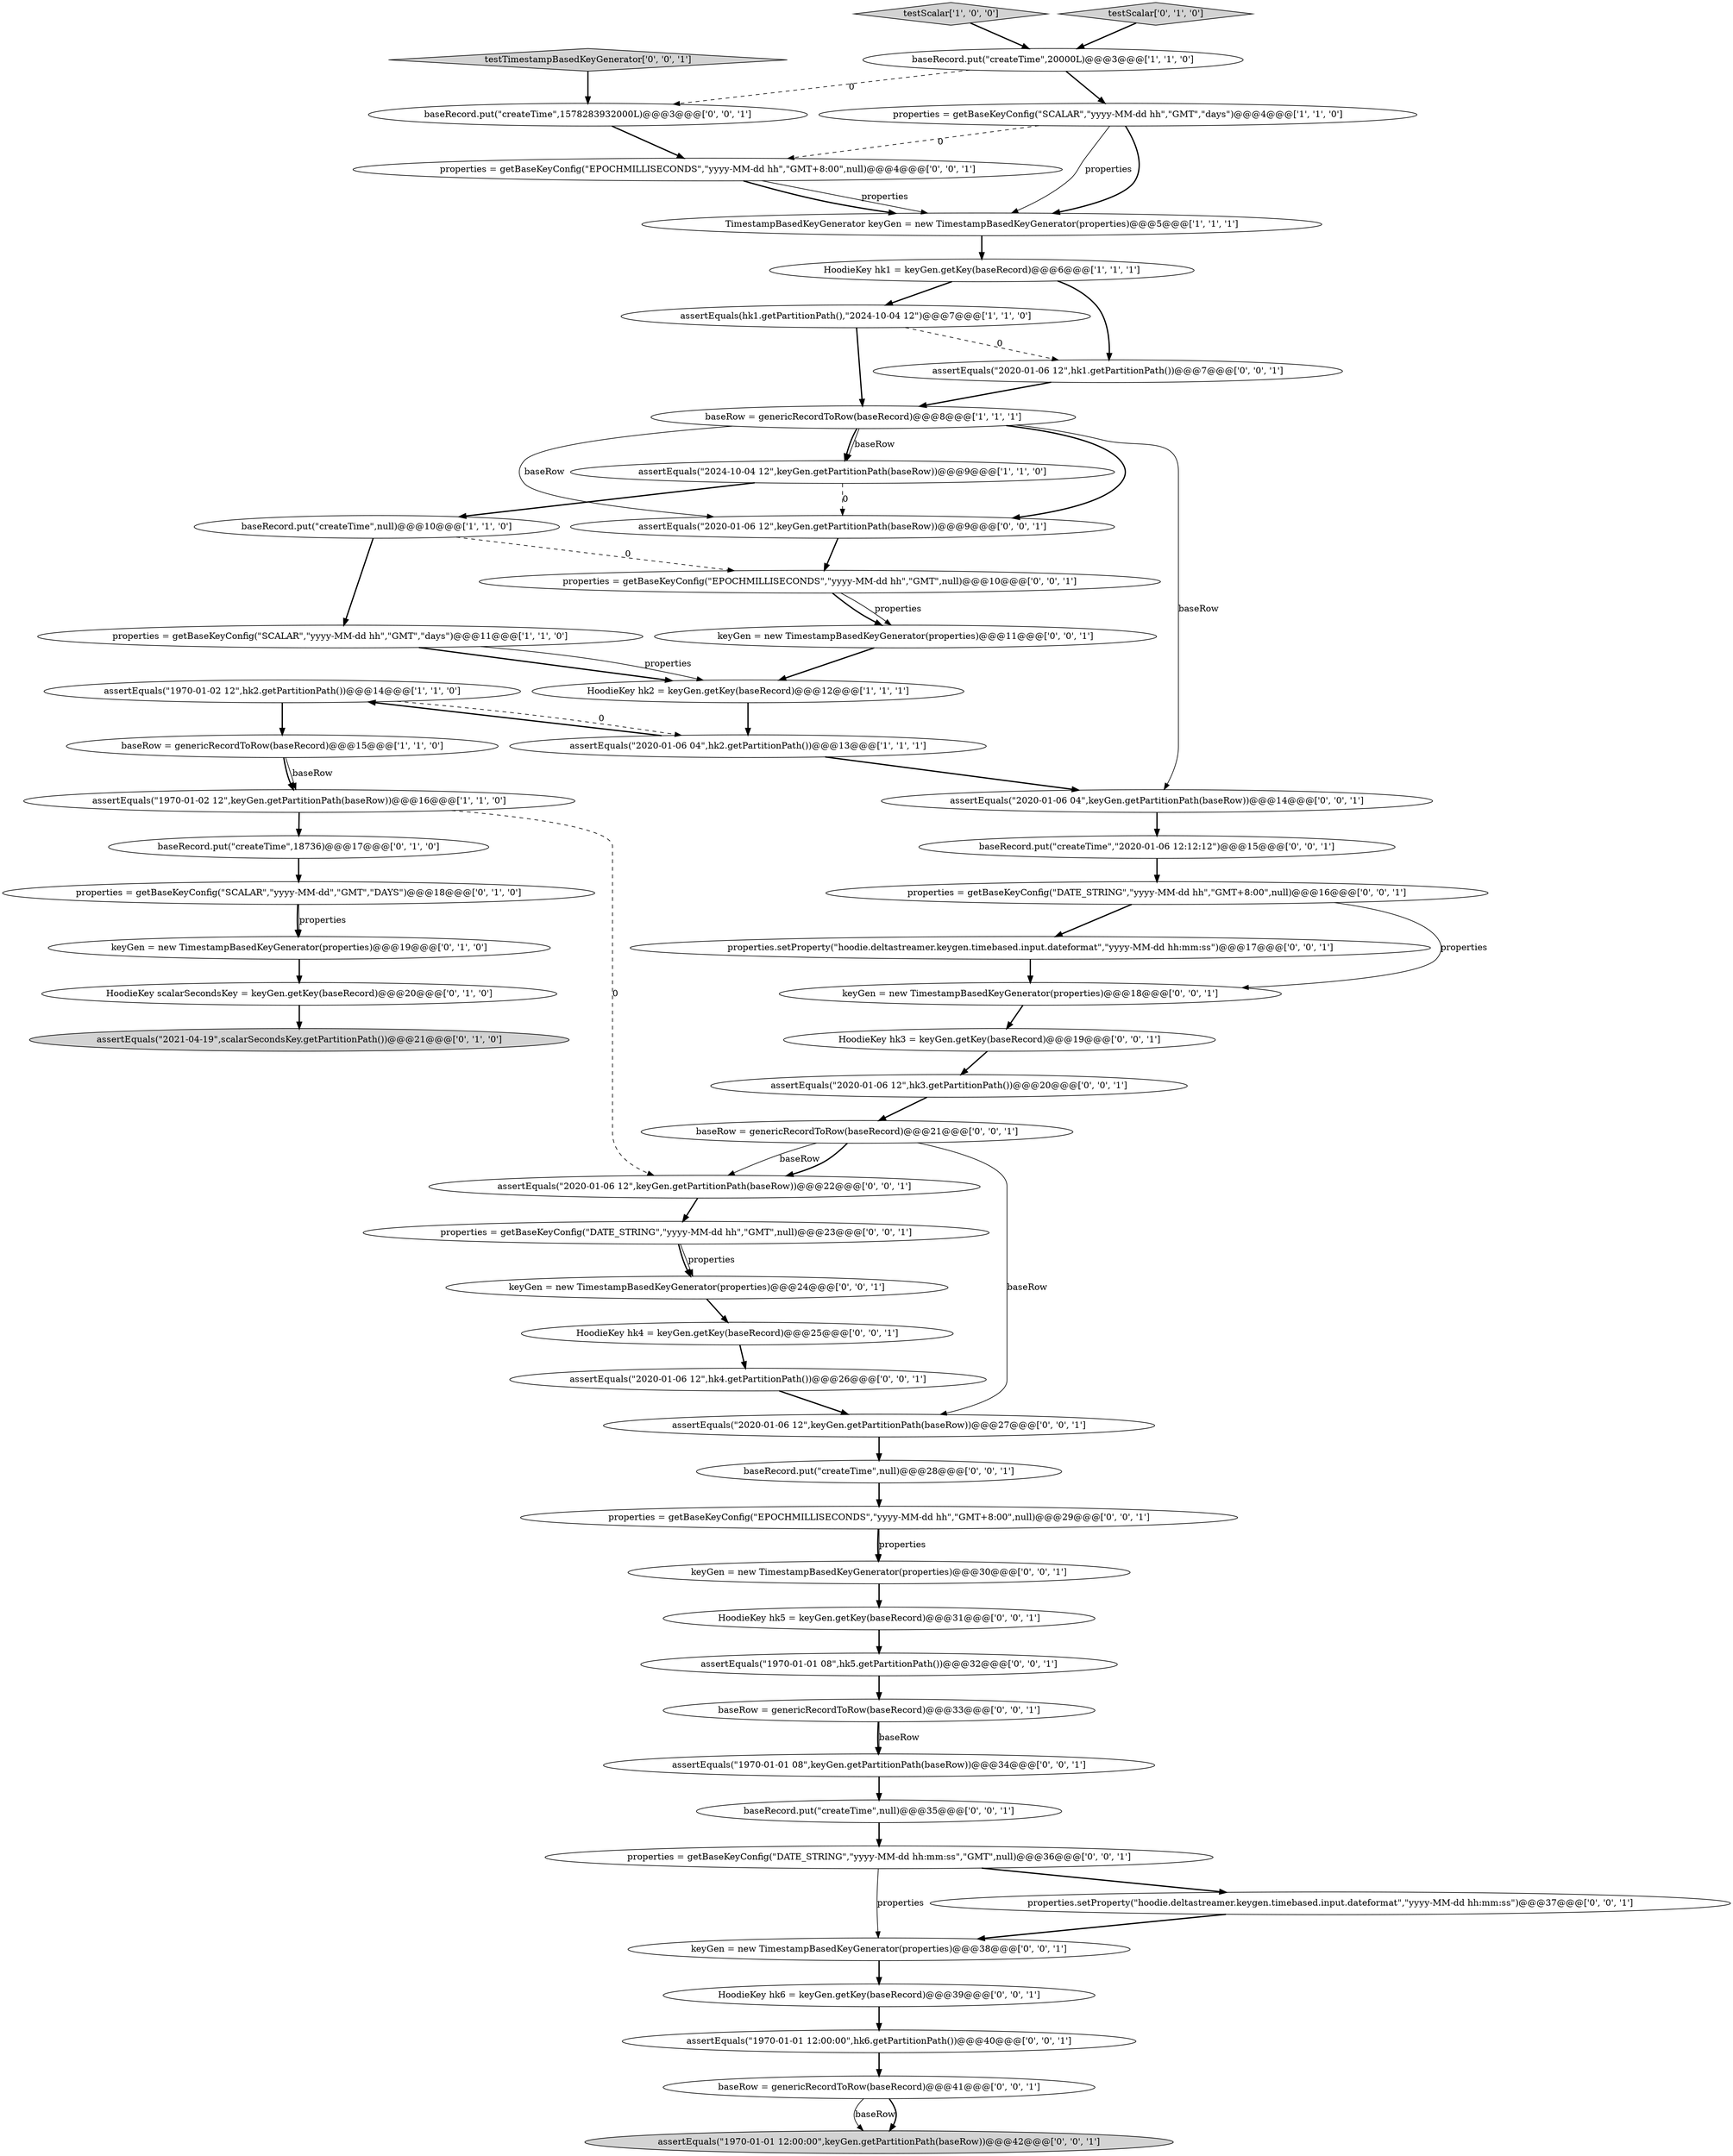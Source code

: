 digraph {
27 [style = filled, label = "assertEquals(\"1970-01-01 08\",keyGen.getPartitionPath(baseRow))@@@34@@@['0', '0', '1']", fillcolor = white, shape = ellipse image = "AAA0AAABBB3BBB"];
43 [style = filled, label = "HoodieKey hk5 = keyGen.getKey(baseRecord)@@@31@@@['0', '0', '1']", fillcolor = white, shape = ellipse image = "AAA0AAABBB3BBB"];
18 [style = filled, label = "keyGen = new TimestampBasedKeyGenerator(properties)@@@19@@@['0', '1', '0']", fillcolor = white, shape = ellipse image = "AAA1AAABBB2BBB"];
1 [style = filled, label = "baseRecord.put(\"createTime\",null)@@@10@@@['1', '1', '0']", fillcolor = white, shape = ellipse image = "AAA0AAABBB1BBB"];
32 [style = filled, label = "keyGen = new TimestampBasedKeyGenerator(properties)@@@24@@@['0', '0', '1']", fillcolor = white, shape = ellipse image = "AAA0AAABBB3BBB"];
29 [style = filled, label = "keyGen = new TimestampBasedKeyGenerator(properties)@@@18@@@['0', '0', '1']", fillcolor = white, shape = ellipse image = "AAA0AAABBB3BBB"];
21 [style = filled, label = "baseRow = genericRecordToRow(baseRecord)@@@21@@@['0', '0', '1']", fillcolor = white, shape = ellipse image = "AAA0AAABBB3BBB"];
5 [style = filled, label = "baseRecord.put(\"createTime\",20000L)@@@3@@@['1', '1', '0']", fillcolor = white, shape = ellipse image = "AAA0AAABBB1BBB"];
2 [style = filled, label = "assertEquals(\"1970-01-02 12\",hk2.getPartitionPath())@@@14@@@['1', '1', '0']", fillcolor = white, shape = ellipse image = "AAA0AAABBB1BBB"];
23 [style = filled, label = "HoodieKey hk4 = keyGen.getKey(baseRecord)@@@25@@@['0', '0', '1']", fillcolor = white, shape = ellipse image = "AAA0AAABBB3BBB"];
37 [style = filled, label = "baseRow = genericRecordToRow(baseRecord)@@@33@@@['0', '0', '1']", fillcolor = white, shape = ellipse image = "AAA0AAABBB3BBB"];
39 [style = filled, label = "properties = getBaseKeyConfig(\"EPOCHMILLISECONDS\",\"yyyy-MM-dd hh\",\"GMT\",null)@@@10@@@['0', '0', '1']", fillcolor = white, shape = ellipse image = "AAA0AAABBB3BBB"];
34 [style = filled, label = "keyGen = new TimestampBasedKeyGenerator(properties)@@@11@@@['0', '0', '1']", fillcolor = white, shape = ellipse image = "AAA0AAABBB3BBB"];
15 [style = filled, label = "HoodieKey scalarSecondsKey = keyGen.getKey(baseRecord)@@@20@@@['0', '1', '0']", fillcolor = white, shape = ellipse image = "AAA1AAABBB2BBB"];
36 [style = filled, label = "properties = getBaseKeyConfig(\"EPOCHMILLISECONDS\",\"yyyy-MM-dd hh\",\"GMT+8:00\",null)@@@29@@@['0', '0', '1']", fillcolor = white, shape = ellipse image = "AAA0AAABBB3BBB"];
47 [style = filled, label = "baseRow = genericRecordToRow(baseRecord)@@@41@@@['0', '0', '1']", fillcolor = white, shape = ellipse image = "AAA0AAABBB3BBB"];
9 [style = filled, label = "assertEquals(\"2020-01-06 04\",hk2.getPartitionPath())@@@13@@@['1', '1', '1']", fillcolor = white, shape = ellipse image = "AAA0AAABBB1BBB"];
22 [style = filled, label = "HoodieKey hk6 = keyGen.getKey(baseRecord)@@@39@@@['0', '0', '1']", fillcolor = white, shape = ellipse image = "AAA0AAABBB3BBB"];
52 [style = filled, label = "properties = getBaseKeyConfig(\"DATE_STRING\",\"yyyy-MM-dd hh:mm:ss\",\"GMT\",null)@@@36@@@['0', '0', '1']", fillcolor = white, shape = ellipse image = "AAA0AAABBB3BBB"];
8 [style = filled, label = "assertEquals(hk1.getPartitionPath(),\"2024-10-04 12\")@@@7@@@['1', '1', '0']", fillcolor = white, shape = ellipse image = "AAA0AAABBB1BBB"];
30 [style = filled, label = "assertEquals(\"2020-01-06 12\",hk4.getPartitionPath())@@@26@@@['0', '0', '1']", fillcolor = white, shape = ellipse image = "AAA0AAABBB3BBB"];
46 [style = filled, label = "baseRecord.put(\"createTime\",null)@@@35@@@['0', '0', '1']", fillcolor = white, shape = ellipse image = "AAA0AAABBB3BBB"];
50 [style = filled, label = "assertEquals(\"1970-01-01 08\",hk5.getPartitionPath())@@@32@@@['0', '0', '1']", fillcolor = white, shape = ellipse image = "AAA0AAABBB3BBB"];
56 [style = filled, label = "assertEquals(\"2020-01-06 12\",hk1.getPartitionPath())@@@7@@@['0', '0', '1']", fillcolor = white, shape = ellipse image = "AAA0AAABBB3BBB"];
45 [style = filled, label = "assertEquals(\"2020-01-06 12\",keyGen.getPartitionPath(baseRow))@@@22@@@['0', '0', '1']", fillcolor = white, shape = ellipse image = "AAA0AAABBB3BBB"];
3 [style = filled, label = "HoodieKey hk2 = keyGen.getKey(baseRecord)@@@12@@@['1', '1', '1']", fillcolor = white, shape = ellipse image = "AAA0AAABBB1BBB"];
20 [style = filled, label = "assertEquals(\"2021-04-19\",scalarSecondsKey.getPartitionPath())@@@21@@@['0', '1', '0']", fillcolor = lightgray, shape = ellipse image = "AAA1AAABBB2BBB"];
54 [style = filled, label = "baseRecord.put(\"createTime\",null)@@@28@@@['0', '0', '1']", fillcolor = white, shape = ellipse image = "AAA0AAABBB3BBB"];
41 [style = filled, label = "baseRecord.put(\"createTime\",\"2020-01-06 12:12:12\")@@@15@@@['0', '0', '1']", fillcolor = white, shape = ellipse image = "AAA0AAABBB3BBB"];
13 [style = filled, label = "baseRow = genericRecordToRow(baseRecord)@@@15@@@['1', '1', '0']", fillcolor = white, shape = ellipse image = "AAA0AAABBB1BBB"];
49 [style = filled, label = "assertEquals(\"2020-01-06 12\",hk3.getPartitionPath())@@@20@@@['0', '0', '1']", fillcolor = white, shape = ellipse image = "AAA0AAABBB3BBB"];
35 [style = filled, label = "assertEquals(\"1970-01-01 12:00:00\",hk6.getPartitionPath())@@@40@@@['0', '0', '1']", fillcolor = white, shape = ellipse image = "AAA0AAABBB3BBB"];
48 [style = filled, label = "properties = getBaseKeyConfig(\"DATE_STRING\",\"yyyy-MM-dd hh\",\"GMT+8:00\",null)@@@16@@@['0', '0', '1']", fillcolor = white, shape = ellipse image = "AAA0AAABBB3BBB"];
14 [style = filled, label = "testScalar['1', '0', '0']", fillcolor = lightgray, shape = diamond image = "AAA0AAABBB1BBB"];
16 [style = filled, label = "testScalar['0', '1', '0']", fillcolor = lightgray, shape = diamond image = "AAA0AAABBB2BBB"];
42 [style = filled, label = "HoodieKey hk3 = keyGen.getKey(baseRecord)@@@19@@@['0', '0', '1']", fillcolor = white, shape = ellipse image = "AAA0AAABBB3BBB"];
25 [style = filled, label = "properties = getBaseKeyConfig(\"EPOCHMILLISECONDS\",\"yyyy-MM-dd hh\",\"GMT+8:00\",null)@@@4@@@['0', '0', '1']", fillcolor = white, shape = ellipse image = "AAA0AAABBB3BBB"];
0 [style = filled, label = "baseRow = genericRecordToRow(baseRecord)@@@8@@@['1', '1', '1']", fillcolor = white, shape = ellipse image = "AAA0AAABBB1BBB"];
17 [style = filled, label = "properties = getBaseKeyConfig(\"SCALAR\",\"yyyy-MM-dd\",\"GMT\",\"DAYS\")@@@18@@@['0', '1', '0']", fillcolor = white, shape = ellipse image = "AAA1AAABBB2BBB"];
4 [style = filled, label = "properties = getBaseKeyConfig(\"SCALAR\",\"yyyy-MM-dd hh\",\"GMT\",\"days\")@@@4@@@['1', '1', '0']", fillcolor = white, shape = ellipse image = "AAA0AAABBB1BBB"];
40 [style = filled, label = "assertEquals(\"2020-01-06 04\",keyGen.getPartitionPath(baseRow))@@@14@@@['0', '0', '1']", fillcolor = white, shape = ellipse image = "AAA0AAABBB3BBB"];
19 [style = filled, label = "baseRecord.put(\"createTime\",18736)@@@17@@@['0', '1', '0']", fillcolor = white, shape = ellipse image = "AAA1AAABBB2BBB"];
26 [style = filled, label = "properties.setProperty(\"hoodie.deltastreamer.keygen.timebased.input.dateformat\",\"yyyy-MM-dd hh:mm:ss\")@@@17@@@['0', '0', '1']", fillcolor = white, shape = ellipse image = "AAA0AAABBB3BBB"];
7 [style = filled, label = "HoodieKey hk1 = keyGen.getKey(baseRecord)@@@6@@@['1', '1', '1']", fillcolor = white, shape = ellipse image = "AAA0AAABBB1BBB"];
28 [style = filled, label = "assertEquals(\"2020-01-06 12\",keyGen.getPartitionPath(baseRow))@@@27@@@['0', '0', '1']", fillcolor = white, shape = ellipse image = "AAA0AAABBB3BBB"];
53 [style = filled, label = "properties = getBaseKeyConfig(\"DATE_STRING\",\"yyyy-MM-dd hh\",\"GMT\",null)@@@23@@@['0', '0', '1']", fillcolor = white, shape = ellipse image = "AAA0AAABBB3BBB"];
38 [style = filled, label = "keyGen = new TimestampBasedKeyGenerator(properties)@@@38@@@['0', '0', '1']", fillcolor = white, shape = ellipse image = "AAA0AAABBB3BBB"];
12 [style = filled, label = "properties = getBaseKeyConfig(\"SCALAR\",\"yyyy-MM-dd hh\",\"GMT\",\"days\")@@@11@@@['1', '1', '0']", fillcolor = white, shape = ellipse image = "AAA0AAABBB1BBB"];
11 [style = filled, label = "assertEquals(\"2024-10-04 12\",keyGen.getPartitionPath(baseRow))@@@9@@@['1', '1', '0']", fillcolor = white, shape = ellipse image = "AAA0AAABBB1BBB"];
6 [style = filled, label = "TimestampBasedKeyGenerator keyGen = new TimestampBasedKeyGenerator(properties)@@@5@@@['1', '1', '1']", fillcolor = white, shape = ellipse image = "AAA0AAABBB1BBB"];
31 [style = filled, label = "testTimestampBasedKeyGenerator['0', '0', '1']", fillcolor = lightgray, shape = diamond image = "AAA0AAABBB3BBB"];
51 [style = filled, label = "keyGen = new TimestampBasedKeyGenerator(properties)@@@30@@@['0', '0', '1']", fillcolor = white, shape = ellipse image = "AAA0AAABBB3BBB"];
33 [style = filled, label = "properties.setProperty(\"hoodie.deltastreamer.keygen.timebased.input.dateformat\",\"yyyy-MM-dd hh:mm:ss\")@@@37@@@['0', '0', '1']", fillcolor = white, shape = ellipse image = "AAA0AAABBB3BBB"];
55 [style = filled, label = "baseRecord.put(\"createTime\",1578283932000L)@@@3@@@['0', '0', '1']", fillcolor = white, shape = ellipse image = "AAA0AAABBB3BBB"];
24 [style = filled, label = "assertEquals(\"1970-01-01 12:00:00\",keyGen.getPartitionPath(baseRow))@@@42@@@['0', '0', '1']", fillcolor = lightgray, shape = ellipse image = "AAA0AAABBB3BBB"];
10 [style = filled, label = "assertEquals(\"1970-01-02 12\",keyGen.getPartitionPath(baseRow))@@@16@@@['1', '1', '0']", fillcolor = white, shape = ellipse image = "AAA0AAABBB1BBB"];
44 [style = filled, label = "assertEquals(\"2020-01-06 12\",keyGen.getPartitionPath(baseRow))@@@9@@@['0', '0', '1']", fillcolor = white, shape = ellipse image = "AAA0AAABBB3BBB"];
23->30 [style = bold, label=""];
14->5 [style = bold, label=""];
32->23 [style = bold, label=""];
4->6 [style = bold, label=""];
36->51 [style = bold, label=""];
13->10 [style = solid, label="baseRow"];
55->25 [style = bold, label=""];
39->34 [style = solid, label="properties"];
29->42 [style = bold, label=""];
7->8 [style = bold, label=""];
52->33 [style = bold, label=""];
50->37 [style = bold, label=""];
8->0 [style = bold, label=""];
39->34 [style = bold, label=""];
43->50 [style = bold, label=""];
25->6 [style = solid, label="properties"];
0->44 [style = solid, label="baseRow"];
17->18 [style = bold, label=""];
2->13 [style = bold, label=""];
1->12 [style = bold, label=""];
37->27 [style = bold, label=""];
27->46 [style = bold, label=""];
56->0 [style = bold, label=""];
12->3 [style = solid, label="properties"];
9->2 [style = bold, label=""];
9->40 [style = bold, label=""];
2->9 [style = dashed, label="0"];
52->38 [style = solid, label="properties"];
42->49 [style = bold, label=""];
11->1 [style = bold, label=""];
22->35 [style = bold, label=""];
41->48 [style = bold, label=""];
34->3 [style = bold, label=""];
38->22 [style = bold, label=""];
31->55 [style = bold, label=""];
0->11 [style = bold, label=""];
0->11 [style = solid, label="baseRow"];
36->51 [style = solid, label="properties"];
54->36 [style = bold, label=""];
5->4 [style = bold, label=""];
51->43 [style = bold, label=""];
5->55 [style = dashed, label="0"];
10->19 [style = bold, label=""];
0->44 [style = bold, label=""];
45->53 [style = bold, label=""];
4->25 [style = dashed, label="0"];
21->28 [style = solid, label="baseRow"];
37->27 [style = solid, label="baseRow"];
17->18 [style = solid, label="properties"];
48->26 [style = bold, label=""];
46->52 [style = bold, label=""];
7->56 [style = bold, label=""];
40->41 [style = bold, label=""];
4->6 [style = solid, label="properties"];
8->56 [style = dashed, label="0"];
12->3 [style = bold, label=""];
19->17 [style = bold, label=""];
3->9 [style = bold, label=""];
47->24 [style = solid, label="baseRow"];
33->38 [style = bold, label=""];
15->20 [style = bold, label=""];
16->5 [style = bold, label=""];
1->39 [style = dashed, label="0"];
30->28 [style = bold, label=""];
0->40 [style = solid, label="baseRow"];
10->45 [style = dashed, label="0"];
11->44 [style = dashed, label="0"];
28->54 [style = bold, label=""];
6->7 [style = bold, label=""];
13->10 [style = bold, label=""];
53->32 [style = solid, label="properties"];
21->45 [style = solid, label="baseRow"];
35->47 [style = bold, label=""];
25->6 [style = bold, label=""];
44->39 [style = bold, label=""];
26->29 [style = bold, label=""];
21->45 [style = bold, label=""];
47->24 [style = bold, label=""];
53->32 [style = bold, label=""];
48->29 [style = solid, label="properties"];
49->21 [style = bold, label=""];
18->15 [style = bold, label=""];
}
